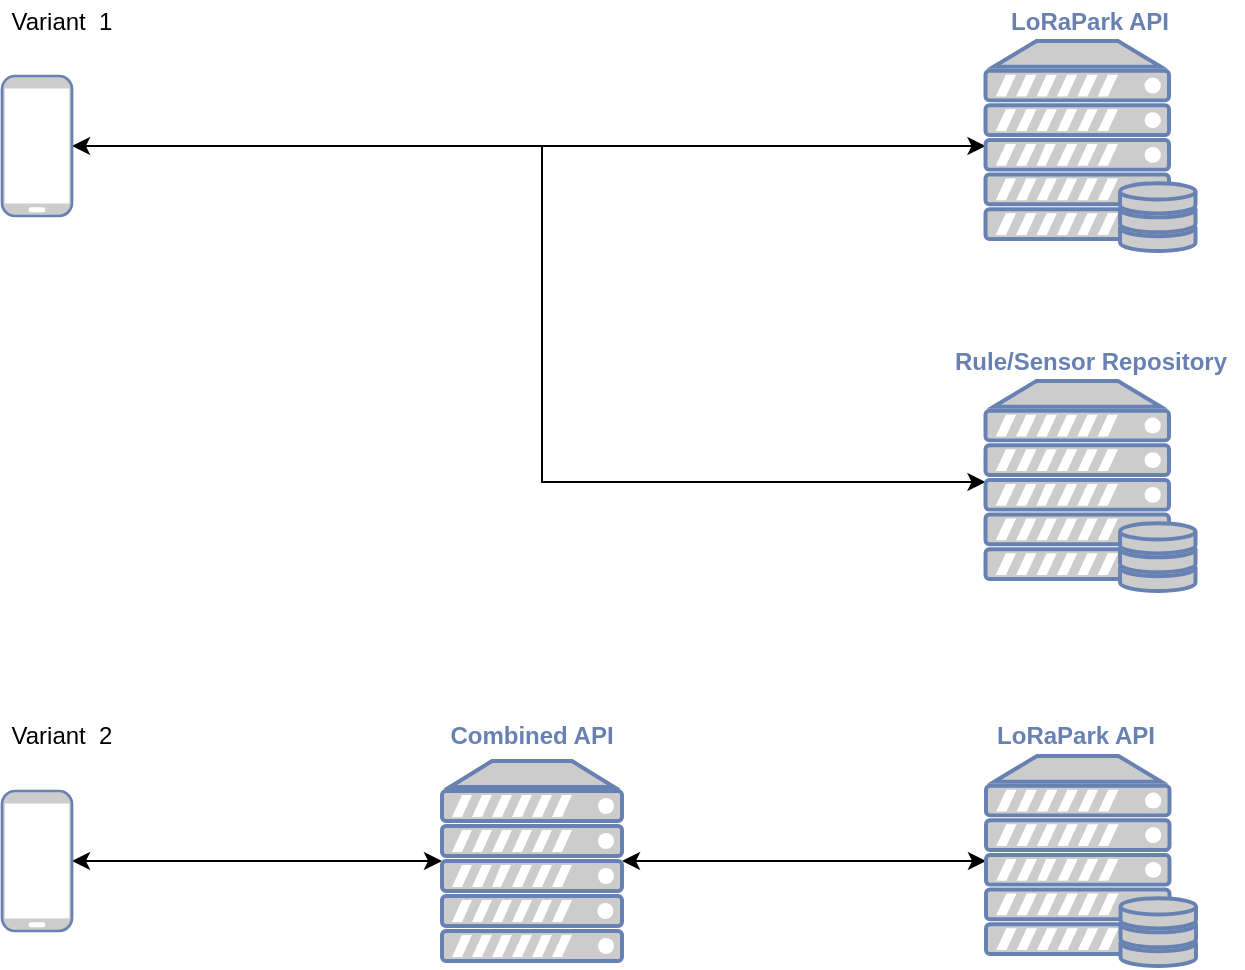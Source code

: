 <mxfile version="13.9.9" type="device"><diagram id="ynlMeWz8oUIIMw98R0Ho" name="Seite-1"><mxGraphModel dx="1278" dy="948" grid="1" gridSize="10" guides="1" tooltips="1" connect="1" arrows="1" fold="1" page="1" pageScale="1" pageWidth="1169" pageHeight="827" math="0" shadow="0"><root><mxCell id="0"/><mxCell id="1" parent="0"/><mxCell id="ISse0HVONZ9PyRmJP937-8" style="edgeStyle=orthogonalEdgeStyle;rounded=0;orthogonalLoop=1;jettySize=auto;html=1;" edge="1" parent="1" source="ISse0HVONZ9PyRmJP937-2" target="ISse0HVONZ9PyRmJP937-7"><mxGeometry relative="1" as="geometry"/></mxCell><mxCell id="ISse0HVONZ9PyRmJP937-17" style="edgeStyle=orthogonalEdgeStyle;rounded=0;orthogonalLoop=1;jettySize=auto;html=1;fontColor=#6881B3;startArrow=classic;startFill=1;" edge="1" parent="1" source="ISse0HVONZ9PyRmJP937-2" target="ISse0HVONZ9PyRmJP937-21"><mxGeometry relative="1" as="geometry"><mxPoint x="447.5" y="290.0" as="targetPoint"/><Array as="points"><mxPoint x="310" y="115"/><mxPoint x="310" y="283"/></Array></mxGeometry></mxCell><mxCell id="ISse0HVONZ9PyRmJP937-2" value="" style="fontColor=#0066CC;verticalAlign=top;verticalLabelPosition=bottom;labelPosition=center;align=center;html=1;outlineConnect=0;fillColor=#CCCCCC;strokeColor=#6881B3;gradientColor=none;gradientDirection=north;strokeWidth=2;shape=mxgraph.networks.mobile;" vertex="1" parent="1"><mxGeometry x="40" y="80" width="35" height="70" as="geometry"/></mxCell><mxCell id="ISse0HVONZ9PyRmJP937-10" style="edgeStyle=orthogonalEdgeStyle;rounded=0;orthogonalLoop=1;jettySize=auto;html=1;startArrow=classic;startFill=1;" edge="1" parent="1" source="ISse0HVONZ9PyRmJP937-3" target="ISse0HVONZ9PyRmJP937-4"><mxGeometry relative="1" as="geometry"/></mxCell><mxCell id="ISse0HVONZ9PyRmJP937-3" value="" style="fontColor=#0066CC;verticalAlign=top;verticalLabelPosition=bottom;labelPosition=center;align=center;html=1;outlineConnect=0;fillColor=#CCCCCC;strokeColor=#6881B3;gradientColor=none;gradientDirection=north;strokeWidth=2;shape=mxgraph.networks.mobile;" vertex="1" parent="1"><mxGeometry x="40" y="437.5" width="35" height="70" as="geometry"/></mxCell><mxCell id="ISse0HVONZ9PyRmJP937-11" style="edgeStyle=orthogonalEdgeStyle;rounded=0;orthogonalLoop=1;jettySize=auto;html=1;startArrow=classic;startFill=1;" edge="1" parent="1" source="ISse0HVONZ9PyRmJP937-4" target="ISse0HVONZ9PyRmJP937-6"><mxGeometry relative="1" as="geometry"/></mxCell><mxCell id="ISse0HVONZ9PyRmJP937-4" value="" style="fontColor=#0066CC;verticalAlign=top;verticalLabelPosition=bottom;labelPosition=center;align=center;html=1;outlineConnect=0;fillColor=#CCCCCC;strokeColor=#6881B3;gradientColor=none;gradientDirection=north;strokeWidth=2;shape=mxgraph.networks.server;" vertex="1" parent="1"><mxGeometry x="260" y="422.5" width="90" height="100" as="geometry"/></mxCell><mxCell id="ISse0HVONZ9PyRmJP937-6" value="" style="fontColor=#0066CC;verticalAlign=top;verticalLabelPosition=bottom;labelPosition=center;align=center;html=1;outlineConnect=0;fillColor=#CCCCCC;strokeColor=#6881B3;gradientColor=none;gradientDirection=north;strokeWidth=2;shape=mxgraph.networks.server_storage;" vertex="1" parent="1"><mxGeometry x="532" y="420" width="105" height="105" as="geometry"/></mxCell><mxCell id="ISse0HVONZ9PyRmJP937-7" value="" style="fontColor=#0066CC;verticalAlign=top;verticalLabelPosition=bottom;labelPosition=center;align=center;html=1;outlineConnect=0;fillColor=#CCCCCC;strokeColor=#6881B3;gradientColor=none;gradientDirection=north;strokeWidth=2;shape=mxgraph.networks.server_storage;" vertex="1" parent="1"><mxGeometry x="531.75" y="62.5" width="105" height="105" as="geometry"/></mxCell><mxCell id="ISse0HVONZ9PyRmJP937-12" value="Variant&amp;nbsp; 1" style="text;html=1;strokeColor=none;fillColor=none;align=center;verticalAlign=middle;whiteSpace=wrap;rounded=0;" vertex="1" parent="1"><mxGeometry x="40" y="42.5" width="60" height="20" as="geometry"/></mxCell><mxCell id="ISse0HVONZ9PyRmJP937-13" value="Variant&amp;nbsp; 2" style="text;html=1;strokeColor=none;fillColor=none;align=center;verticalAlign=middle;whiteSpace=wrap;rounded=0;" vertex="1" parent="1"><mxGeometry x="40" y="400" width="60" height="20" as="geometry"/></mxCell><mxCell id="ISse0HVONZ9PyRmJP937-15" value="LoRaPark API" style="text;html=1;strokeColor=none;fillColor=none;align=center;verticalAlign=middle;whiteSpace=wrap;rounded=0;fontColor=#6881B3;fontStyle=1" vertex="1" parent="1"><mxGeometry x="539.25" y="42.5" width="90" height="20" as="geometry"/></mxCell><mxCell id="ISse0HVONZ9PyRmJP937-16" value="Rule/Sensor Repository" style="text;html=1;strokeColor=none;fillColor=none;align=center;verticalAlign=middle;whiteSpace=wrap;rounded=0;fontColor=#6881B3;fontStyle=1" vertex="1" parent="1"><mxGeometry x="508" y="212.5" width="152.5" height="20" as="geometry"/></mxCell><mxCell id="ISse0HVONZ9PyRmJP937-19" value="LoRaPark API" style="text;html=1;strokeColor=none;fillColor=none;align=center;verticalAlign=middle;whiteSpace=wrap;rounded=0;fontColor=#6881B3;fontStyle=1" vertex="1" parent="1"><mxGeometry x="532" y="400" width="90" height="20" as="geometry"/></mxCell><mxCell id="ISse0HVONZ9PyRmJP937-20" value="Combined API" style="text;html=1;strokeColor=none;fillColor=none;align=center;verticalAlign=middle;whiteSpace=wrap;rounded=0;fontColor=#6881B3;fontStyle=1" vertex="1" parent="1"><mxGeometry x="260" y="400" width="90" height="20" as="geometry"/></mxCell><mxCell id="ISse0HVONZ9PyRmJP937-21" value="" style="fontColor=#0066CC;verticalAlign=top;verticalLabelPosition=bottom;labelPosition=center;align=center;html=1;outlineConnect=0;fillColor=#CCCCCC;strokeColor=#6881B3;gradientColor=none;gradientDirection=north;strokeWidth=2;shape=mxgraph.networks.server_storage;" vertex="1" parent="1"><mxGeometry x="531.75" y="232.5" width="105" height="105" as="geometry"/></mxCell></root></mxGraphModel></diagram></mxfile>